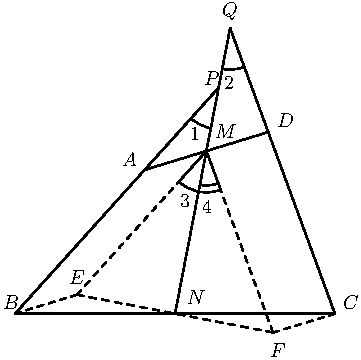  /* Geogebra to Asymptote conversion, documentation at artofproblemsolving.com/Wiki go to User:Azjps/geogebra */
import graph; size(6.cm); 
real labelscalefactor = 0.5; /* changes label-to-point distance */
pen dps = linewidth(0.7) + fontsize(10); defaultpen(dps); /* default pen style */ 
pen dotstyle = black; /* point style */ 
real xmin = -3., xmax = 3., ymin = -1., ymax = 4.2;  /* image dimensions */


draw(arc((0.5453115233264652,2.82573996253597),0.5167517433803006,-132.0112388551609,-100.92267345147039)--(0.5453115233264652,2.82573996253597)--cycle, linewidth(0.8)); 
draw(arc((0.39257411558918764,2.0342727399388982),0.5167517433803006,-132.01123885516085,-100.92267345147037)--(0.39257411558918764,2.0342727399388982)--cycle, linewidth(0.8)); 
draw(arc((0.39257411558918764,2.0342727399388982),0.5167517433803006,-100.92267345147037,-69.83410804777988)--(0.39257411558918764,2.0342727399388982)--cycle, linewidth(0.8)); 
draw(arc((0.6889282913026672,3.569945106203278),0.5167517433803006,-100.92267345147037,-69.83410804777986)--(0.6889282913026672,3.569945106203278)--cycle, linewidth(0.8)); 
 /* draw figures */
draw((-0.3808277640612261,1.7975637368511108)--(-2.,0.), linewidth(0.8)); 
draw((2.,0.)--(1.1659759952396014,2.270981743026686), linewidth(0.8)); 
draw((-0.3808277640612261,1.7975637368511108)--(1.1659759952396014,2.270981743026686), linewidth(0.8)); 
draw((-2.,0.)--(2.,0.), linewidth(0.8)); 
draw((-0.3808277640612261,1.7975637368511108)--(0.5453115233264652,2.82573996253597), linewidth(0.8)); 
draw((0.6889282913026672,3.569945106203278)--(0.,0.), linewidth(0.8)); 
draw((0.6889282913026672,3.569945106203278)--(1.1659759952396014,2.270981743026686), linewidth(0.8)); 
draw((-1.226598120349586,0.23670900308778756)--(1.2265981203495862,-0.2367090030877875), linewidth(0.8) + linetype("4 4")); 
draw((-2.,0.)--(-1.226598120349586,0.23670900308778756), linewidth(0.8) + linetype("4 4")); 
draw((0.39257411558918764,2.0342727399388982)--(-1.226598120349586,0.23670900308778756), linewidth(0.8) + linetype("4 4")); 
draw((0.39257411558918764,2.0342727399388982)--(1.2265981203495862,-0.2367090030877875), linewidth(0.8) + linetype("4 4")); 
draw((1.2265981203495862,-0.2367090030877875)--(2.,0.), linewidth(0.8) + linetype("4 4")); 
draw(arc((0.39257411558918764,2.0342727399388982),0.5167517433803006,-100.92267345147037,-69.83410804777988), linewidth(0.8)); 
draw(arc((0.39257411558918764,2.0342727399388982),0.43062645281691714,-100.92267345147037,-69.83410804777988), linewidth(0.8)); 
 /* dots and labels */
dot((-0.3808277640612261,1.7975637368511108),linewidth(1.pt) + dotstyle); 
label("$A$", (-0.6858526669738653,1.819137141859773), NE * labelscalefactor); 
dot((-2.,0.),linewidth(1.pt) + dotstyle); 
label("$B$", (-2.1844327227767373,0.02773109814139783), NE * labelscalefactor); 
dot((2.,0.),linewidth(1.pt) + dotstyle); 
label("$C$", (2.070156631054405,0.02773109814139783), NE * labelscalefactor); 
dot((1.1659759952396014,2.270981743026686),linewidth(1.pt) + dotstyle); 
label("$D$", (1.2433538416459238,2.3014387690147204), NE * labelscalefactor); 
dot((0.39257411558918764,2.0342727399388982),linewidth(1.pt) + dotstyle); 
label("$M$", (0.46822622657547286,2.1636383041133067), NE * labelscalefactor); 
dot((0.,0.),linewidth(1.pt) + dotstyle); 
label("$N$", (0.1237250643219391,0.09663133059210458), NE * labelscalefactor); 
dot((0.5453115233264652,2.82573996253597),linewidth(1.pt) + dotstyle); 
label("$P$", (0.33042576167405935,2.8354155705076973), NE * labelscalefactor); 
dot((0.6889282913026672,3.569945106203278),linewidth(1.pt) + dotstyle); 
label("$Q$", (0.5543515171388563,3.6449933018035017), NE * labelscalefactor); 
dot((-1.226598120349586,0.23670900308778756),linewidth(1.pt) + dotstyle); 
label("$E$", (-1.3576299333682562,0.3377821441695782), NE * labelscalefactor); 
dot((1.2265981203495862,-0.2367090030877875),linewidth(1.pt) + dotstyle); 
label("$F$", (1.1572285510825404,-0.5751459358022861), NE * labelscalefactor); 
label("1", (0.15817518054729246,2.14641324600063), NE * labelscalefactor); 
label("3", (0.037599773758555645,1.3023853984794727), NE * labelscalefactor); 
label("4", (0.3132007035613827,1.2334851660287658), NE * labelscalefactor); 
label("2", (0.5888016333642097,2.7837403961696676), NE * labelscalefactor); 
clip((xmin,ymin)--(xmin,ymax)--(xmax,ymax)--(xmax,ymin)--cycle); 
 /* end of picture */